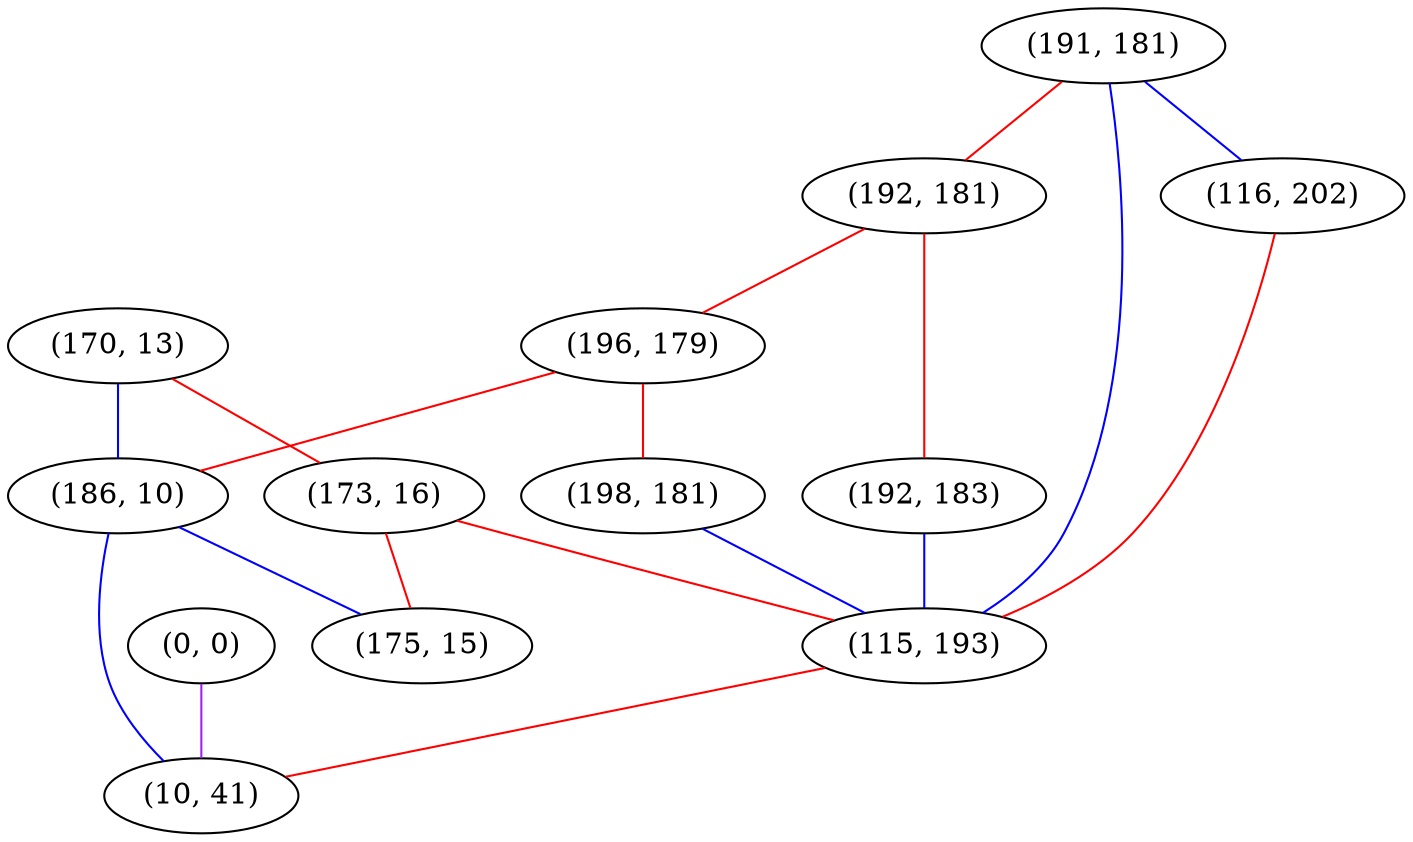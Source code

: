 graph "" {
"(191, 181)";
"(192, 181)";
"(196, 179)";
"(170, 13)";
"(192, 183)";
"(173, 16)";
"(116, 202)";
"(0, 0)";
"(198, 181)";
"(186, 10)";
"(115, 193)";
"(175, 15)";
"(10, 41)";
"(191, 181)" -- "(116, 202)"  [color=blue, key=0, weight=3];
"(191, 181)" -- "(115, 193)"  [color=blue, key=0, weight=3];
"(191, 181)" -- "(192, 181)"  [color=red, key=0, weight=1];
"(192, 181)" -- "(192, 183)"  [color=red, key=0, weight=1];
"(192, 181)" -- "(196, 179)"  [color=red, key=0, weight=1];
"(196, 179)" -- "(198, 181)"  [color=red, key=0, weight=1];
"(196, 179)" -- "(186, 10)"  [color=red, key=0, weight=1];
"(170, 13)" -- "(173, 16)"  [color=red, key=0, weight=1];
"(170, 13)" -- "(186, 10)"  [color=blue, key=0, weight=3];
"(192, 183)" -- "(115, 193)"  [color=blue, key=0, weight=3];
"(173, 16)" -- "(115, 193)"  [color=red, key=0, weight=1];
"(173, 16)" -- "(175, 15)"  [color=red, key=0, weight=1];
"(116, 202)" -- "(115, 193)"  [color=red, key=0, weight=1];
"(0, 0)" -- "(10, 41)"  [color=purple, key=0, weight=4];
"(198, 181)" -- "(115, 193)"  [color=blue, key=0, weight=3];
"(186, 10)" -- "(10, 41)"  [color=blue, key=0, weight=3];
"(186, 10)" -- "(175, 15)"  [color=blue, key=0, weight=3];
"(115, 193)" -- "(10, 41)"  [color=red, key=0, weight=1];
}
